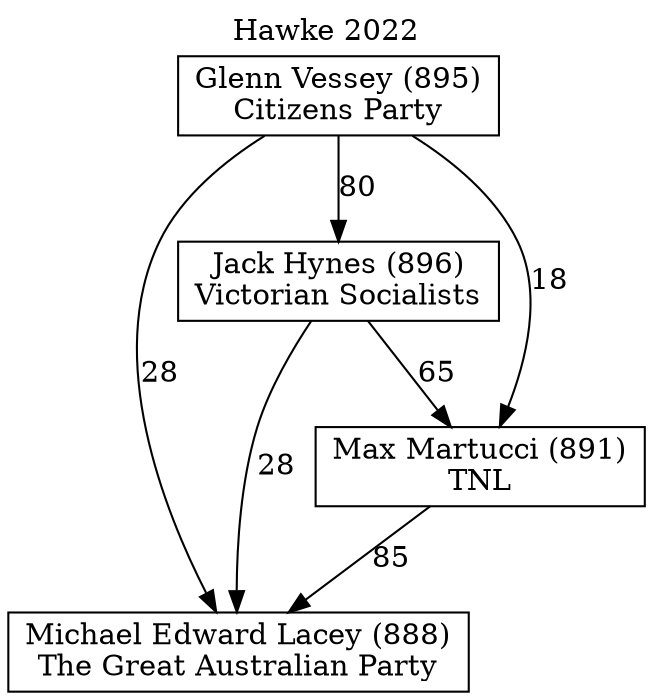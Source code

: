 // House preference flow
digraph "Michael Edward Lacey (888)_Hawke_2022" {
	graph [label="Hawke 2022" labelloc=t mclimit=10]
	node [shape=box]
	"Jack Hynes (896)" [label="Jack Hynes (896)
Victorian Socialists"]
	"Glenn Vessey (895)" [label="Glenn Vessey (895)
Citizens Party"]
	"Michael Edward Lacey (888)" [label="Michael Edward Lacey (888)
The Great Australian Party"]
	"Max Martucci (891)" [label="Max Martucci (891)
TNL"]
	"Jack Hynes (896)" -> "Michael Edward Lacey (888)" [label=28]
	"Max Martucci (891)" -> "Michael Edward Lacey (888)" [label=85]
	"Jack Hynes (896)" -> "Max Martucci (891)" [label=65]
	"Glenn Vessey (895)" -> "Max Martucci (891)" [label=18]
	"Glenn Vessey (895)" -> "Jack Hynes (896)" [label=80]
	"Glenn Vessey (895)" -> "Michael Edward Lacey (888)" [label=28]
}
